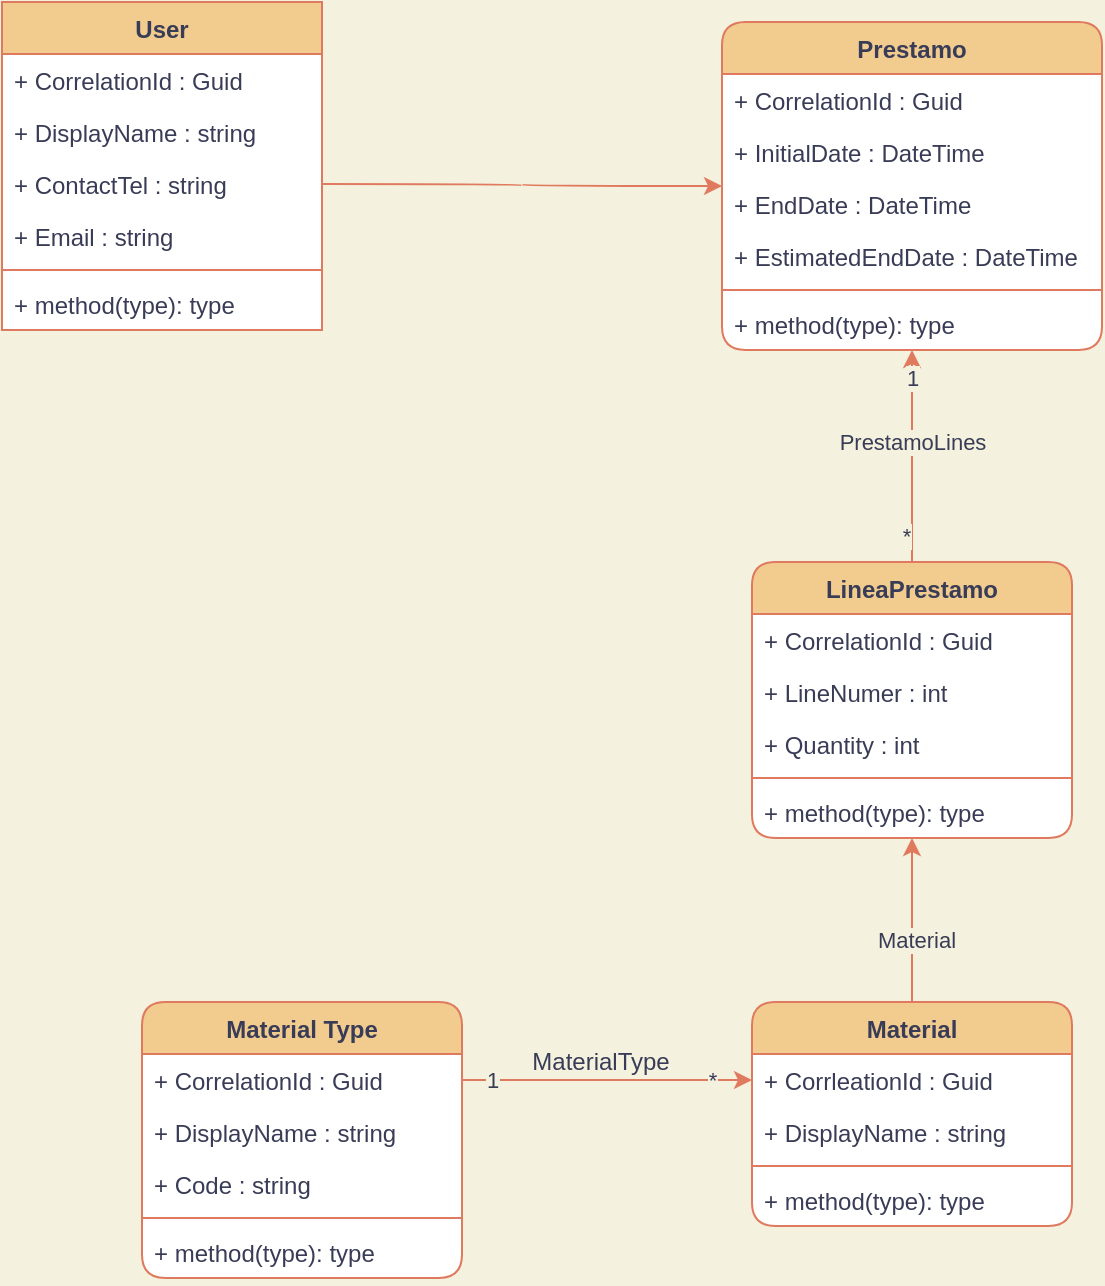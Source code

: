 <mxfile version="19.0.2" type="device"><diagram id="C5RBs43oDa-KdzZeNtuy" name="Page-1"><mxGraphModel dx="1422" dy="865" grid="1" gridSize="10" guides="1" tooltips="1" connect="1" arrows="1" fold="1" page="1" pageScale="1" pageWidth="827" pageHeight="1169" background="#F4F1DE" math="0" shadow="0"><root><mxCell id="WIyWlLk6GJQsqaUBKTNV-0"/><mxCell id="WIyWlLk6GJQsqaUBKTNV-1" parent="WIyWlLk6GJQsqaUBKTNV-0"/><mxCell id="fr9r53xKupvtK7GoancV-0" value="Material Type" style="swimlane;fontStyle=1;align=center;verticalAlign=top;childLayout=stackLayout;horizontal=1;startSize=26;horizontalStack=0;resizeParent=1;resizeParentMax=0;resizeLast=0;collapsible=1;marginBottom=0;rounded=1;fillColor=#F2CC8F;strokeColor=#E07A5F;fontColor=#393C56;swimlaneFillColor=#FFFFFF;gradientDirection=north;" parent="WIyWlLk6GJQsqaUBKTNV-1" vertex="1"><mxGeometry x="220" y="580" width="160" height="138" as="geometry"><mxRectangle x="40" y="500" width="110" height="26" as="alternateBounds"/></mxGeometry></mxCell><mxCell id="fr9r53xKupvtK7GoancV-1" value="+ CorrelationId : Guid" style="text;strokeColor=none;fillColor=none;align=left;verticalAlign=top;spacingLeft=4;spacingRight=4;overflow=hidden;rotatable=0;points=[[0,0.5],[1,0.5]];portConstraint=eastwest;rounded=1;fontColor=#393C56;labelBorderColor=none;labelBackgroundColor=none;" parent="fr9r53xKupvtK7GoancV-0" vertex="1"><mxGeometry y="26" width="160" height="26" as="geometry"/></mxCell><mxCell id="fr9r53xKupvtK7GoancV-5" value="+ DisplayName : string" style="text;strokeColor=none;fillColor=none;align=left;verticalAlign=top;spacingLeft=4;spacingRight=4;overflow=hidden;rotatable=0;points=[[0,0.5],[1,0.5]];portConstraint=eastwest;rounded=1;fontColor=#393C56;" parent="fr9r53xKupvtK7GoancV-0" vertex="1"><mxGeometry y="52" width="160" height="26" as="geometry"/></mxCell><mxCell id="fr9r53xKupvtK7GoancV-6" value="+ Code : string" style="text;strokeColor=none;fillColor=none;align=left;verticalAlign=top;spacingLeft=4;spacingRight=4;overflow=hidden;rotatable=0;points=[[0,0.5],[1,0.5]];portConstraint=eastwest;rounded=1;fontColor=#393C56;" parent="fr9r53xKupvtK7GoancV-0" vertex="1"><mxGeometry y="78" width="160" height="26" as="geometry"/></mxCell><mxCell id="fr9r53xKupvtK7GoancV-2" value="" style="line;strokeWidth=1;fillColor=none;align=left;verticalAlign=middle;spacingTop=-1;spacingLeft=3;spacingRight=3;rotatable=0;labelPosition=right;points=[];portConstraint=eastwest;rounded=1;labelBackgroundColor=#F4F1DE;strokeColor=#E07A5F;fontColor=#393C56;" parent="fr9r53xKupvtK7GoancV-0" vertex="1"><mxGeometry y="104" width="160" height="8" as="geometry"/></mxCell><mxCell id="fr9r53xKupvtK7GoancV-3" value="+ method(type): type" style="text;strokeColor=none;fillColor=none;align=left;verticalAlign=top;spacingLeft=4;spacingRight=4;overflow=hidden;rotatable=0;points=[[0,0.5],[1,0.5]];portConstraint=eastwest;rounded=1;fontColor=#393C56;" parent="fr9r53xKupvtK7GoancV-0" vertex="1"><mxGeometry y="112" width="160" height="26" as="geometry"/></mxCell><mxCell id="fr9r53xKupvtK7GoancV-35" style="edgeStyle=orthogonalEdgeStyle;curved=1;rounded=1;sketch=0;orthogonalLoop=1;jettySize=auto;html=1;exitX=0.5;exitY=0;exitDx=0;exitDy=0;fontColor=#393C56;strokeColor=#E07A5F;labelBackgroundColor=#F4F1DE;" parent="WIyWlLk6GJQsqaUBKTNV-1" source="fr9r53xKupvtK7GoancV-11" target="fr9r53xKupvtK7GoancV-29" edge="1"><mxGeometry relative="1" as="geometry"/></mxCell><mxCell id="fr9r53xKupvtK7GoancV-36" value="Material" style="edgeLabel;html=1;align=center;verticalAlign=middle;resizable=0;points=[];fontColor=#393C56;labelBackgroundColor=#F4F1DE;" parent="fr9r53xKupvtK7GoancV-35" vertex="1" connectable="0"><mxGeometry x="-0.244" y="-2" relative="1" as="geometry"><mxPoint as="offset"/></mxGeometry></mxCell><mxCell id="fr9r53xKupvtK7GoancV-11" value="Material" style="swimlane;fontStyle=1;align=center;verticalAlign=top;childLayout=stackLayout;horizontal=1;startSize=26;horizontalStack=0;resizeParent=1;resizeParentMax=0;resizeLast=0;collapsible=1;marginBottom=0;rounded=1;sketch=0;fontColor=#393C56;strokeColor=#E07A5F;fillColor=#F2CC8F;swimlaneFillColor=default;" parent="WIyWlLk6GJQsqaUBKTNV-1" vertex="1"><mxGeometry x="525" y="580" width="160" height="112" as="geometry"><mxRectangle x="330" y="500" width="80" height="26" as="alternateBounds"/></mxGeometry></mxCell><mxCell id="fr9r53xKupvtK7GoancV-12" value="+ CorrleationId : Guid" style="text;strokeColor=none;fillColor=none;align=left;verticalAlign=top;spacingLeft=4;spacingRight=4;overflow=hidden;rotatable=0;points=[[0,0.5],[1,0.5]];portConstraint=eastwest;rounded=1;sketch=0;fontColor=#393C56;" parent="fr9r53xKupvtK7GoancV-11" vertex="1"><mxGeometry y="26" width="160" height="26" as="geometry"/></mxCell><mxCell id="fr9r53xKupvtK7GoancV-15" value="+ DisplayName : string" style="text;strokeColor=none;fillColor=none;align=left;verticalAlign=top;spacingLeft=4;spacingRight=4;overflow=hidden;rotatable=0;points=[[0,0.5],[1,0.5]];portConstraint=eastwest;rounded=1;sketch=0;fontColor=#393C56;" parent="fr9r53xKupvtK7GoancV-11" vertex="1"><mxGeometry y="52" width="160" height="26" as="geometry"/></mxCell><mxCell id="fr9r53xKupvtK7GoancV-13" value="" style="line;strokeWidth=1;fillColor=none;align=left;verticalAlign=middle;spacingTop=-1;spacingLeft=3;spacingRight=3;rotatable=0;labelPosition=right;points=[];portConstraint=eastwest;rounded=1;sketch=0;fontColor=#393C56;labelBackgroundColor=#F4F1DE;strokeColor=#E07A5F;" parent="fr9r53xKupvtK7GoancV-11" vertex="1"><mxGeometry y="78" width="160" height="8" as="geometry"/></mxCell><mxCell id="fr9r53xKupvtK7GoancV-14" value="+ method(type): type" style="text;strokeColor=none;fillColor=none;align=left;verticalAlign=top;spacingLeft=4;spacingRight=4;overflow=hidden;rotatable=0;points=[[0,0.5],[1,0.5]];portConstraint=eastwest;rounded=1;sketch=0;fontColor=#393C56;" parent="fr9r53xKupvtK7GoancV-11" vertex="1"><mxGeometry y="86" width="160" height="26" as="geometry"/></mxCell><mxCell id="fr9r53xKupvtK7GoancV-16" style="edgeStyle=orthogonalEdgeStyle;curved=1;rounded=1;sketch=0;orthogonalLoop=1;jettySize=auto;html=1;exitX=1;exitY=0.5;exitDx=0;exitDy=0;entryX=0;entryY=0.5;entryDx=0;entryDy=0;fontFamily=Helvetica;fontSize=12;fontColor=#393C56;startSize=26;strokeColor=#E07A5F;labelBackgroundColor=#F4F1DE;" parent="WIyWlLk6GJQsqaUBKTNV-1" source="fr9r53xKupvtK7GoancV-1" target="fr9r53xKupvtK7GoancV-12" edge="1"><mxGeometry relative="1" as="geometry"/></mxCell><mxCell id="fr9r53xKupvtK7GoancV-17" value="MaterialType" style="edgeLabel;html=1;align=center;verticalAlign=middle;resizable=0;points=[];fontSize=12;fontFamily=Helvetica;fontColor=#393C56;labelBackgroundColor=#F4F1DE;rounded=1;" parent="fr9r53xKupvtK7GoancV-16" vertex="1" connectable="0"><mxGeometry x="-0.273" relative="1" as="geometry"><mxPoint x="16" y="-9" as="offset"/></mxGeometry></mxCell><mxCell id="fr9r53xKupvtK7GoancV-42" value="1" style="edgeLabel;html=1;align=center;verticalAlign=middle;resizable=0;points=[];fontColor=#393C56;labelBackgroundColor=#F4F1DE;" parent="fr9r53xKupvtK7GoancV-16" vertex="1" connectable="0"><mxGeometry x="-0.793" relative="1" as="geometry"><mxPoint as="offset"/></mxGeometry></mxCell><mxCell id="fr9r53xKupvtK7GoancV-43" value="*" style="edgeLabel;html=1;align=center;verticalAlign=middle;resizable=0;points=[];fontColor=#393C56;labelBackgroundColor=#F4F1DE;" parent="fr9r53xKupvtK7GoancV-16" vertex="1" connectable="0"><mxGeometry x="0.724" relative="1" as="geometry"><mxPoint as="offset"/></mxGeometry></mxCell><mxCell id="fr9r53xKupvtK7GoancV-22" value="Prestamo" style="swimlane;fontStyle=1;align=center;verticalAlign=top;childLayout=stackLayout;horizontal=1;startSize=26;horizontalStack=0;resizeParent=1;resizeParentMax=0;resizeLast=0;collapsible=1;marginBottom=0;rounded=1;labelBackgroundColor=none;labelBorderColor=none;fontFamily=Helvetica;fontSize=12;fontColor=#393C56;strokeColor=#E07A5F;fillColor=#F2CC8F;gradientDirection=north;html=0;swimlaneFillColor=default;" parent="WIyWlLk6GJQsqaUBKTNV-1" vertex="1"><mxGeometry x="510" y="90" width="190" height="164" as="geometry"/></mxCell><mxCell id="fr9r53xKupvtK7GoancV-23" value="+ CorrelationId : Guid" style="text;align=left;verticalAlign=top;spacingLeft=4;spacingRight=4;overflow=hidden;rotatable=0;points=[[0,0.5],[1,0.5]];portConstraint=eastwest;rounded=1;labelBackgroundColor=none;labelBorderColor=none;fontFamily=Helvetica;fontSize=12;startSize=26;html=0;fontColor=#393C56;" parent="fr9r53xKupvtK7GoancV-22" vertex="1"><mxGeometry y="26" width="190" height="26" as="geometry"/></mxCell><mxCell id="fr9r53xKupvtK7GoancV-26" value="+ InitialDate : DateTime" style="text;align=left;verticalAlign=top;spacingLeft=4;spacingRight=4;overflow=hidden;rotatable=0;points=[[0,0.5],[1,0.5]];portConstraint=eastwest;rounded=1;labelBackgroundColor=none;labelBorderColor=none;fontFamily=Helvetica;fontSize=12;startSize=26;html=0;fontColor=#393C56;" parent="fr9r53xKupvtK7GoancV-22" vertex="1"><mxGeometry y="52" width="190" height="26" as="geometry"/></mxCell><mxCell id="fr9r53xKupvtK7GoancV-27" value="+ EndDate : DateTime" style="text;align=left;verticalAlign=top;spacingLeft=4;spacingRight=4;overflow=hidden;rotatable=0;points=[[0,0.5],[1,0.5]];portConstraint=eastwest;rounded=1;labelBackgroundColor=none;labelBorderColor=none;fontFamily=Helvetica;fontSize=12;startSize=26;html=0;fontColor=#393C56;" parent="fr9r53xKupvtK7GoancV-22" vertex="1"><mxGeometry y="78" width="190" height="26" as="geometry"/></mxCell><mxCell id="fr9r53xKupvtK7GoancV-28" value="+ EstimatedEndDate : DateTime" style="text;align=left;verticalAlign=top;spacingLeft=4;spacingRight=4;overflow=hidden;rotatable=0;points=[[0,0.5],[1,0.5]];portConstraint=eastwest;rounded=1;labelBackgroundColor=none;labelBorderColor=none;fontFamily=Helvetica;fontSize=12;startSize=26;html=0;fontColor=#393C56;" parent="fr9r53xKupvtK7GoancV-22" vertex="1"><mxGeometry y="104" width="190" height="26" as="geometry"/></mxCell><mxCell id="fr9r53xKupvtK7GoancV-24" value="" style="line;strokeWidth=1;fillColor=none;align=left;verticalAlign=middle;spacingTop=-1;spacingLeft=3;spacingRight=3;rotatable=0;labelPosition=right;points=[];portConstraint=eastwest;rounded=1;labelBackgroundColor=none;labelBorderColor=none;fontFamily=Helvetica;fontSize=12;fontColor=#393C56;startSize=26;html=0;strokeColor=#E07A5F;" parent="fr9r53xKupvtK7GoancV-22" vertex="1"><mxGeometry y="130" width="190" height="8" as="geometry"/></mxCell><mxCell id="fr9r53xKupvtK7GoancV-25" value="+ method(type): type" style="text;strokeColor=none;fillColor=none;align=left;verticalAlign=top;spacingLeft=4;spacingRight=4;overflow=hidden;rotatable=0;points=[[0,0.5],[1,0.5]];portConstraint=eastwest;rounded=1;labelBackgroundColor=none;labelBorderColor=none;fontFamily=Helvetica;fontSize=12;fontColor=#393C56;startSize=26;html=0;" parent="fr9r53xKupvtK7GoancV-22" vertex="1"><mxGeometry y="138" width="190" height="26" as="geometry"/></mxCell><mxCell id="fr9r53xKupvtK7GoancV-38" style="edgeStyle=orthogonalEdgeStyle;curved=1;rounded=1;sketch=0;orthogonalLoop=1;jettySize=auto;html=1;exitX=0.5;exitY=0;exitDx=0;exitDy=0;fontColor=#393C56;strokeColor=#E07A5F;labelBackgroundColor=#F4F1DE;" parent="WIyWlLk6GJQsqaUBKTNV-1" source="fr9r53xKupvtK7GoancV-29" target="fr9r53xKupvtK7GoancV-22" edge="1"><mxGeometry relative="1" as="geometry"/></mxCell><mxCell id="fr9r53xKupvtK7GoancV-39" value="PrestamoLines" style="edgeLabel;html=1;align=center;verticalAlign=middle;resizable=0;points=[];fontColor=#393C56;labelBackgroundColor=#F4F1DE;" parent="fr9r53xKupvtK7GoancV-38" vertex="1" connectable="0"><mxGeometry x="0.321" y="1" relative="1" as="geometry"><mxPoint x="1" y="10" as="offset"/></mxGeometry></mxCell><mxCell id="fr9r53xKupvtK7GoancV-40" value="1" style="edgeLabel;html=1;align=center;verticalAlign=middle;resizable=0;points=[];fontColor=#393C56;labelBackgroundColor=#F4F1DE;" parent="fr9r53xKupvtK7GoancV-38" vertex="1" connectable="0"><mxGeometry x="0.736" relative="1" as="geometry"><mxPoint as="offset"/></mxGeometry></mxCell><mxCell id="fr9r53xKupvtK7GoancV-41" value="*" style="edgeLabel;html=1;align=center;verticalAlign=middle;resizable=0;points=[];fontColor=#393C56;labelBackgroundColor=#F4F1DE;" parent="fr9r53xKupvtK7GoancV-38" vertex="1" connectable="0"><mxGeometry x="-0.755" y="3" relative="1" as="geometry"><mxPoint as="offset"/></mxGeometry></mxCell><mxCell id="fr9r53xKupvtK7GoancV-29" value="LineaPrestamo" style="swimlane;fontStyle=1;align=center;verticalAlign=top;childLayout=stackLayout;horizontal=1;startSize=26;horizontalStack=0;resizeParent=1;resizeParentMax=0;resizeLast=0;collapsible=1;marginBottom=0;rounded=1;labelBackgroundColor=none;labelBorderColor=none;fontFamily=Helvetica;fontSize=12;fontColor=#393C56;strokeColor=#E07A5F;fillColor=#F2CC8F;gradientDirection=north;html=0;swimlaneFillColor=default;" parent="WIyWlLk6GJQsqaUBKTNV-1" vertex="1"><mxGeometry x="525" y="360" width="160" height="138" as="geometry"/></mxCell><mxCell id="fr9r53xKupvtK7GoancV-30" value="+ CorrelationId : Guid" style="text;strokeColor=none;fillColor=none;align=left;verticalAlign=top;spacingLeft=4;spacingRight=4;overflow=hidden;rotatable=0;points=[[0,0.5],[1,0.5]];portConstraint=eastwest;rounded=1;labelBackgroundColor=none;labelBorderColor=none;fontFamily=Helvetica;fontSize=12;fontColor=#393C56;startSize=26;html=0;" parent="fr9r53xKupvtK7GoancV-29" vertex="1"><mxGeometry y="26" width="160" height="26" as="geometry"/></mxCell><mxCell id="fr9r53xKupvtK7GoancV-33" value="+ LineNumer : int" style="text;strokeColor=none;fillColor=none;align=left;verticalAlign=top;spacingLeft=4;spacingRight=4;overflow=hidden;rotatable=0;points=[[0,0.5],[1,0.5]];portConstraint=eastwest;rounded=1;labelBackgroundColor=none;labelBorderColor=none;fontFamily=Helvetica;fontSize=12;fontColor=#393C56;startSize=26;html=0;" parent="fr9r53xKupvtK7GoancV-29" vertex="1"><mxGeometry y="52" width="160" height="26" as="geometry"/></mxCell><mxCell id="fr9r53xKupvtK7GoancV-34" value="+ Quantity : int" style="text;strokeColor=none;fillColor=none;align=left;verticalAlign=top;spacingLeft=4;spacingRight=4;overflow=hidden;rotatable=0;points=[[0,0.5],[1,0.5]];portConstraint=eastwest;rounded=1;labelBackgroundColor=none;labelBorderColor=none;fontFamily=Helvetica;fontSize=12;fontColor=#393C56;startSize=26;html=0;" parent="fr9r53xKupvtK7GoancV-29" vertex="1"><mxGeometry y="78" width="160" height="26" as="geometry"/></mxCell><mxCell id="fr9r53xKupvtK7GoancV-31" value="" style="line;strokeWidth=1;fillColor=none;align=left;verticalAlign=middle;spacingTop=-1;spacingLeft=3;spacingRight=3;rotatable=0;labelPosition=right;points=[];portConstraint=eastwest;rounded=1;labelBackgroundColor=none;labelBorderColor=none;fontFamily=Helvetica;fontSize=12;fontColor=#393C56;startSize=26;html=0;strokeColor=#E07A5F;" parent="fr9r53xKupvtK7GoancV-29" vertex="1"><mxGeometry y="104" width="160" height="8" as="geometry"/></mxCell><mxCell id="fr9r53xKupvtK7GoancV-32" value="+ method(type): type" style="text;strokeColor=none;fillColor=none;align=left;verticalAlign=top;spacingLeft=4;spacingRight=4;overflow=hidden;rotatable=0;points=[[0,0.5],[1,0.5]];portConstraint=eastwest;rounded=1;labelBackgroundColor=none;labelBorderColor=none;fontFamily=Helvetica;fontSize=12;fontColor=#393C56;startSize=26;html=0;" parent="fr9r53xKupvtK7GoancV-29" vertex="1"><mxGeometry y="112" width="160" height="26" as="geometry"/></mxCell><mxCell id="fiZDB0PAxwmxy3dUTUrU-0" value="User" style="swimlane;fontStyle=1;align=center;verticalAlign=top;childLayout=stackLayout;horizontal=1;startSize=26;horizontalStack=0;resizeParent=1;resizeParentMax=0;resizeLast=0;collapsible=1;marginBottom=0;fillColor=#F2CC8F;strokeColor=#E07A5F;fontColor=#393C56;swimlaneFillColor=default;" vertex="1" parent="WIyWlLk6GJQsqaUBKTNV-1"><mxGeometry x="150" y="80" width="160" height="164" as="geometry"/></mxCell><mxCell id="fiZDB0PAxwmxy3dUTUrU-1" value="+ CorrelationId : Guid" style="text;strokeColor=none;fillColor=none;align=left;verticalAlign=top;spacingLeft=4;spacingRight=4;overflow=hidden;rotatable=0;points=[[0,0.5],[1,0.5]];portConstraint=eastwest;fontColor=#393C56;" vertex="1" parent="fiZDB0PAxwmxy3dUTUrU-0"><mxGeometry y="26" width="160" height="26" as="geometry"/></mxCell><mxCell id="fiZDB0PAxwmxy3dUTUrU-4" value="+ DisplayName : string" style="text;strokeColor=none;fillColor=none;align=left;verticalAlign=top;spacingLeft=4;spacingRight=4;overflow=hidden;rotatable=0;points=[[0,0.5],[1,0.5]];portConstraint=eastwest;fontColor=#393C56;" vertex="1" parent="fiZDB0PAxwmxy3dUTUrU-0"><mxGeometry y="52" width="160" height="26" as="geometry"/></mxCell><mxCell id="fiZDB0PAxwmxy3dUTUrU-5" value="+ ContactTel : string" style="text;strokeColor=none;fillColor=none;align=left;verticalAlign=top;spacingLeft=4;spacingRight=4;overflow=hidden;rotatable=0;points=[[0,0.5],[1,0.5]];portConstraint=eastwest;fontColor=#393C56;" vertex="1" parent="fiZDB0PAxwmxy3dUTUrU-0"><mxGeometry y="78" width="160" height="26" as="geometry"/></mxCell><mxCell id="fiZDB0PAxwmxy3dUTUrU-6" value="+ Email : string" style="text;strokeColor=none;fillColor=none;align=left;verticalAlign=top;spacingLeft=4;spacingRight=4;overflow=hidden;rotatable=0;points=[[0,0.5],[1,0.5]];portConstraint=eastwest;fontColor=#393C56;" vertex="1" parent="fiZDB0PAxwmxy3dUTUrU-0"><mxGeometry y="104" width="160" height="26" as="geometry"/></mxCell><mxCell id="fiZDB0PAxwmxy3dUTUrU-2" value="" style="line;strokeWidth=1;fillColor=none;align=left;verticalAlign=middle;spacingTop=-1;spacingLeft=3;spacingRight=3;rotatable=0;labelPosition=right;points=[];portConstraint=eastwest;labelBackgroundColor=#F4F1DE;strokeColor=#E07A5F;fontColor=#393C56;" vertex="1" parent="fiZDB0PAxwmxy3dUTUrU-0"><mxGeometry y="130" width="160" height="8" as="geometry"/></mxCell><mxCell id="fiZDB0PAxwmxy3dUTUrU-3" value="+ method(type): type" style="text;strokeColor=none;fillColor=none;align=left;verticalAlign=top;spacingLeft=4;spacingRight=4;overflow=hidden;rotatable=0;points=[[0,0.5],[1,0.5]];portConstraint=eastwest;fontColor=#393C56;" vertex="1" parent="fiZDB0PAxwmxy3dUTUrU-0"><mxGeometry y="138" width="160" height="26" as="geometry"/></mxCell><mxCell id="fiZDB0PAxwmxy3dUTUrU-7" style="edgeStyle=orthogonalEdgeStyle;curved=1;rounded=1;sketch=0;orthogonalLoop=1;jettySize=auto;html=1;exitX=1;exitY=0.5;exitDx=0;exitDy=0;fontColor=#393C56;strokeColor=#E07A5F;fillColor=#F2CC8F;" edge="1" parent="WIyWlLk6GJQsqaUBKTNV-1" source="fiZDB0PAxwmxy3dUTUrU-5" target="fr9r53xKupvtK7GoancV-22"><mxGeometry relative="1" as="geometry"/></mxCell></root></mxGraphModel></diagram></mxfile>